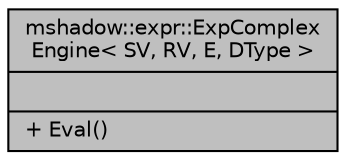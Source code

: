 digraph "mshadow::expr::ExpComplexEngine&lt; SV, RV, E, DType &gt;"
{
 // LATEX_PDF_SIZE
  edge [fontname="Helvetica",fontsize="10",labelfontname="Helvetica",labelfontsize="10"];
  node [fontname="Helvetica",fontsize="10",shape=record];
  Node1 [label="{mshadow::expr::ExpComplex\lEngine\< SV, RV, E, DType \>\n||+ Eval()\l}",height=0.2,width=0.4,color="black", fillcolor="grey75", style="filled", fontcolor="black",tooltip="some engine that evaluate complex expression"];
}
